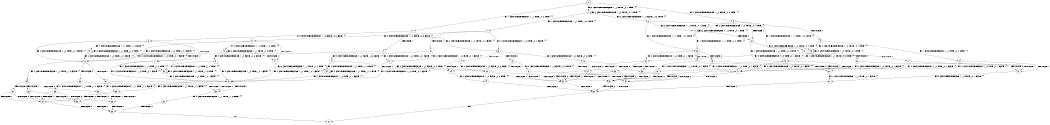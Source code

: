 digraph BCG {
size = "7, 10.5";
center = TRUE;
node [shape = circle];
0 [peripheries = 2];
0 -> 1 [label = "EX !1 !ATOMIC_EXCH_BRANCH (1, +1, TRUE, +0, 2, TRUE) !{}"];
0 -> 2 [label = "EX !2 !ATOMIC_EXCH_BRANCH (1, +0, TRUE, +0, 1, TRUE) !{}"];
0 -> 3 [label = "EX !0 !ATOMIC_EXCH_BRANCH (1, +0, FALSE, +0, 3, TRUE) !{}"];
1 -> 4 [label = "TERMINATE !1"];
1 -> 5 [label = "EX !2 !ATOMIC_EXCH_BRANCH (1, +0, TRUE, +0, 1, FALSE) !{}"];
1 -> 6 [label = "EX !0 !ATOMIC_EXCH_BRANCH (1, +0, FALSE, +0, 3, FALSE) !{}"];
2 -> 7 [label = "EX !1 !ATOMIC_EXCH_BRANCH (1, +1, TRUE, +0, 2, TRUE) !{}"];
2 -> 8 [label = "EX !0 !ATOMIC_EXCH_BRANCH (1, +0, FALSE, +0, 3, TRUE) !{}"];
2 -> 2 [label = "EX !2 !ATOMIC_EXCH_BRANCH (1, +0, TRUE, +0, 1, TRUE) !{}"];
3 -> 9 [label = "TERMINATE !0"];
3 -> 10 [label = "EX !1 !ATOMIC_EXCH_BRANCH (1, +1, TRUE, +0, 2, TRUE) !{}"];
3 -> 11 [label = "EX !2 !ATOMIC_EXCH_BRANCH (1, +0, TRUE, +0, 1, TRUE) !{}"];
4 -> 12 [label = "EX !2 !ATOMIC_EXCH_BRANCH (1, +0, TRUE, +0, 1, FALSE) !{}"];
4 -> 13 [label = "EX !0 !ATOMIC_EXCH_BRANCH (1, +0, FALSE, +0, 3, FALSE) !{}"];
5 -> 14 [label = "TERMINATE !1"];
5 -> 15 [label = "TERMINATE !2"];
5 -> 16 [label = "EX !0 !ATOMIC_EXCH_BRANCH (1, +0, FALSE, +0, 3, TRUE) !{}"];
6 -> 17 [label = "TERMINATE !1"];
6 -> 18 [label = "EX !2 !ATOMIC_EXCH_BRANCH (1, +0, TRUE, +0, 1, FALSE) !{}"];
6 -> 19 [label = "EX !0 !ATOMIC_EXCH_BRANCH (1, +1, TRUE, +1, 2, TRUE) !{}"];
7 -> 20 [label = "TERMINATE !1"];
7 -> 21 [label = "EX !0 !ATOMIC_EXCH_BRANCH (1, +0, FALSE, +0, 3, FALSE) !{}"];
7 -> 5 [label = "EX !2 !ATOMIC_EXCH_BRANCH (1, +0, TRUE, +0, 1, FALSE) !{}"];
8 -> 22 [label = "TERMINATE !0"];
8 -> 23 [label = "EX !1 !ATOMIC_EXCH_BRANCH (1, +1, TRUE, +0, 2, TRUE) !{}"];
8 -> 11 [label = "EX !2 !ATOMIC_EXCH_BRANCH (1, +0, TRUE, +0, 1, TRUE) !{}"];
9 -> 24 [label = "EX !1 !ATOMIC_EXCH_BRANCH (1, +1, TRUE, +0, 2, TRUE) !{}"];
9 -> 25 [label = "EX !2 !ATOMIC_EXCH_BRANCH (1, +0, TRUE, +0, 1, TRUE) !{}"];
10 -> 26 [label = "TERMINATE !1"];
10 -> 27 [label = "TERMINATE !0"];
10 -> 28 [label = "EX !2 !ATOMIC_EXCH_BRANCH (1, +0, TRUE, +0, 1, FALSE) !{}"];
11 -> 22 [label = "TERMINATE !0"];
11 -> 23 [label = "EX !1 !ATOMIC_EXCH_BRANCH (1, +1, TRUE, +0, 2, TRUE) !{}"];
11 -> 11 [label = "EX !2 !ATOMIC_EXCH_BRANCH (1, +0, TRUE, +0, 1, TRUE) !{}"];
12 -> 29 [label = "TERMINATE !2"];
12 -> 30 [label = "EX !0 !ATOMIC_EXCH_BRANCH (1, +0, FALSE, +0, 3, TRUE) !{}"];
13 -> 31 [label = "EX !2 !ATOMIC_EXCH_BRANCH (1, +0, TRUE, +0, 1, FALSE) !{}"];
13 -> 32 [label = "EX !0 !ATOMIC_EXCH_BRANCH (1, +1, TRUE, +1, 2, TRUE) !{}"];
14 -> 29 [label = "TERMINATE !2"];
14 -> 30 [label = "EX !0 !ATOMIC_EXCH_BRANCH (1, +0, FALSE, +0, 3, TRUE) !{}"];
15 -> 29 [label = "TERMINATE !1"];
15 -> 33 [label = "EX !0 !ATOMIC_EXCH_BRANCH (1, +0, FALSE, +0, 3, TRUE) !{}"];
16 -> 34 [label = "TERMINATE !1"];
16 -> 35 [label = "TERMINATE !2"];
16 -> 36 [label = "TERMINATE !0"];
17 -> 32 [label = "EX !0 !ATOMIC_EXCH_BRANCH (1, +1, TRUE, +1, 2, TRUE) !{}"];
17 -> 31 [label = "EX !2 !ATOMIC_EXCH_BRANCH (1, +0, TRUE, +0, 1, FALSE) !{}"];
18 -> 37 [label = "TERMINATE !1"];
18 -> 38 [label = "TERMINATE !2"];
18 -> 39 [label = "EX !0 !ATOMIC_EXCH_BRANCH (1, +1, TRUE, +1, 2, FALSE) !{}"];
19 -> 17 [label = "TERMINATE !1"];
19 -> 18 [label = "EX !2 !ATOMIC_EXCH_BRANCH (1, +0, TRUE, +0, 1, FALSE) !{}"];
19 -> 19 [label = "EX !0 !ATOMIC_EXCH_BRANCH (1, +1, TRUE, +1, 2, TRUE) !{}"];
20 -> 12 [label = "EX !2 !ATOMIC_EXCH_BRANCH (1, +0, TRUE, +0, 1, FALSE) !{}"];
20 -> 40 [label = "EX !0 !ATOMIC_EXCH_BRANCH (1, +0, FALSE, +0, 3, FALSE) !{}"];
21 -> 41 [label = "TERMINATE !1"];
21 -> 18 [label = "EX !2 !ATOMIC_EXCH_BRANCH (1, +0, TRUE, +0, 1, FALSE) !{}"];
21 -> 42 [label = "EX !0 !ATOMIC_EXCH_BRANCH (1, +1, TRUE, +1, 2, TRUE) !{}"];
22 -> 25 [label = "EX !2 !ATOMIC_EXCH_BRANCH (1, +0, TRUE, +0, 1, TRUE) !{}"];
22 -> 43 [label = "EX !1 !ATOMIC_EXCH_BRANCH (1, +1, TRUE, +0, 2, TRUE) !{}"];
23 -> 44 [label = "TERMINATE !1"];
23 -> 45 [label = "TERMINATE !0"];
23 -> 28 [label = "EX !2 !ATOMIC_EXCH_BRANCH (1, +0, TRUE, +0, 1, FALSE) !{}"];
24 -> 46 [label = "TERMINATE !1"];
24 -> 47 [label = "EX !2 !ATOMIC_EXCH_BRANCH (1, +0, TRUE, +0, 1, FALSE) !{}"];
25 -> 43 [label = "EX !1 !ATOMIC_EXCH_BRANCH (1, +1, TRUE, +0, 2, TRUE) !{}"];
25 -> 25 [label = "EX !2 !ATOMIC_EXCH_BRANCH (1, +0, TRUE, +0, 1, TRUE) !{}"];
26 -> 46 [label = "TERMINATE !0"];
26 -> 48 [label = "EX !2 !ATOMIC_EXCH_BRANCH (1, +0, TRUE, +0, 1, FALSE) !{}"];
27 -> 46 [label = "TERMINATE !1"];
27 -> 47 [label = "EX !2 !ATOMIC_EXCH_BRANCH (1, +0, TRUE, +0, 1, FALSE) !{}"];
28 -> 34 [label = "TERMINATE !1"];
28 -> 35 [label = "TERMINATE !2"];
28 -> 36 [label = "TERMINATE !0"];
29 -> 49 [label = "EX !0 !ATOMIC_EXCH_BRANCH (1, +0, FALSE, +0, 3, TRUE) !{}"];
30 -> 50 [label = "TERMINATE !2"];
30 -> 51 [label = "TERMINATE !0"];
31 -> 52 [label = "TERMINATE !2"];
31 -> 53 [label = "EX !0 !ATOMIC_EXCH_BRANCH (1, +1, TRUE, +1, 2, FALSE) !{}"];
32 -> 31 [label = "EX !2 !ATOMIC_EXCH_BRANCH (1, +0, TRUE, +0, 1, FALSE) !{}"];
32 -> 32 [label = "EX !0 !ATOMIC_EXCH_BRANCH (1, +1, TRUE, +1, 2, TRUE) !{}"];
33 -> 50 [label = "TERMINATE !1"];
33 -> 54 [label = "TERMINATE !0"];
34 -> 50 [label = "TERMINATE !2"];
34 -> 51 [label = "TERMINATE !0"];
35 -> 50 [label = "TERMINATE !1"];
35 -> 54 [label = "TERMINATE !0"];
36 -> 51 [label = "TERMINATE !1"];
36 -> 54 [label = "TERMINATE !2"];
37 -> 53 [label = "EX !0 !ATOMIC_EXCH_BRANCH (1, +1, TRUE, +1, 2, FALSE) !{}"];
37 -> 52 [label = "TERMINATE !2"];
38 -> 55 [label = "EX !0 !ATOMIC_EXCH_BRANCH (1, +1, TRUE, +1, 2, FALSE) !{}"];
38 -> 52 [label = "TERMINATE !1"];
39 -> 56 [label = "TERMINATE !1"];
39 -> 57 [label = "TERMINATE !2"];
39 -> 58 [label = "TERMINATE !0"];
40 -> 31 [label = "EX !2 !ATOMIC_EXCH_BRANCH (1, +0, TRUE, +0, 1, FALSE) !{}"];
40 -> 59 [label = "EX !0 !ATOMIC_EXCH_BRANCH (1, +1, TRUE, +1, 2, TRUE) !{}"];
41 -> 31 [label = "EX !2 !ATOMIC_EXCH_BRANCH (1, +0, TRUE, +0, 1, FALSE) !{}"];
41 -> 59 [label = "EX !0 !ATOMIC_EXCH_BRANCH (1, +1, TRUE, +1, 2, TRUE) !{}"];
42 -> 41 [label = "TERMINATE !1"];
42 -> 18 [label = "EX !2 !ATOMIC_EXCH_BRANCH (1, +0, TRUE, +0, 1, FALSE) !{}"];
42 -> 42 [label = "EX !0 !ATOMIC_EXCH_BRANCH (1, +1, TRUE, +1, 2, TRUE) !{}"];
43 -> 60 [label = "TERMINATE !1"];
43 -> 47 [label = "EX !2 !ATOMIC_EXCH_BRANCH (1, +0, TRUE, +0, 1, FALSE) !{}"];
44 -> 48 [label = "EX !2 !ATOMIC_EXCH_BRANCH (1, +0, TRUE, +0, 1, FALSE) !{}"];
44 -> 60 [label = "TERMINATE !0"];
45 -> 47 [label = "EX !2 !ATOMIC_EXCH_BRANCH (1, +0, TRUE, +0, 1, FALSE) !{}"];
45 -> 60 [label = "TERMINATE !1"];
46 -> 61 [label = "EX !2 !ATOMIC_EXCH_BRANCH (1, +0, TRUE, +0, 1, FALSE) !{}"];
47 -> 51 [label = "TERMINATE !1"];
47 -> 54 [label = "TERMINATE !2"];
48 -> 50 [label = "TERMINATE !2"];
48 -> 51 [label = "TERMINATE !0"];
49 -> 62 [label = "TERMINATE !0"];
50 -> 62 [label = "TERMINATE !0"];
51 -> 62 [label = "TERMINATE !2"];
52 -> 63 [label = "EX !0 !ATOMIC_EXCH_BRANCH (1, +1, TRUE, +1, 2, FALSE) !{}"];
53 -> 64 [label = "TERMINATE !2"];
53 -> 65 [label = "TERMINATE !0"];
54 -> 62 [label = "TERMINATE !1"];
55 -> 64 [label = "TERMINATE !1"];
55 -> 66 [label = "TERMINATE !0"];
56 -> 64 [label = "TERMINATE !2"];
56 -> 65 [label = "TERMINATE !0"];
57 -> 64 [label = "TERMINATE !1"];
57 -> 66 [label = "TERMINATE !0"];
58 -> 65 [label = "TERMINATE !1"];
58 -> 66 [label = "TERMINATE !2"];
59 -> 31 [label = "EX !2 !ATOMIC_EXCH_BRANCH (1, +0, TRUE, +0, 1, FALSE) !{}"];
59 -> 59 [label = "EX !0 !ATOMIC_EXCH_BRANCH (1, +1, TRUE, +1, 2, TRUE) !{}"];
60 -> 61 [label = "EX !2 !ATOMIC_EXCH_BRANCH (1, +0, TRUE, +0, 1, FALSE) !{}"];
61 -> 62 [label = "TERMINATE !2"];
62 -> 67 [label = "exit"];
63 -> 68 [label = "TERMINATE !0"];
64 -> 68 [label = "TERMINATE !0"];
65 -> 68 [label = "TERMINATE !2"];
66 -> 68 [label = "TERMINATE !1"];
68 -> 67 [label = "exit"];
}
